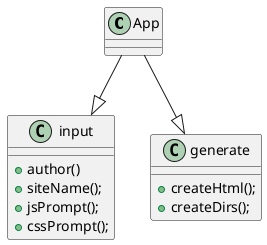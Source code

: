 @startuml
'https://plantuml.com/class-diagram

App --|> input
App --|> generate
class input{

+author()
+siteName();
+jsPrompt();
+cssPrompt();
}
class generate {
+createHtml();
+createDirs();
}



@enduml